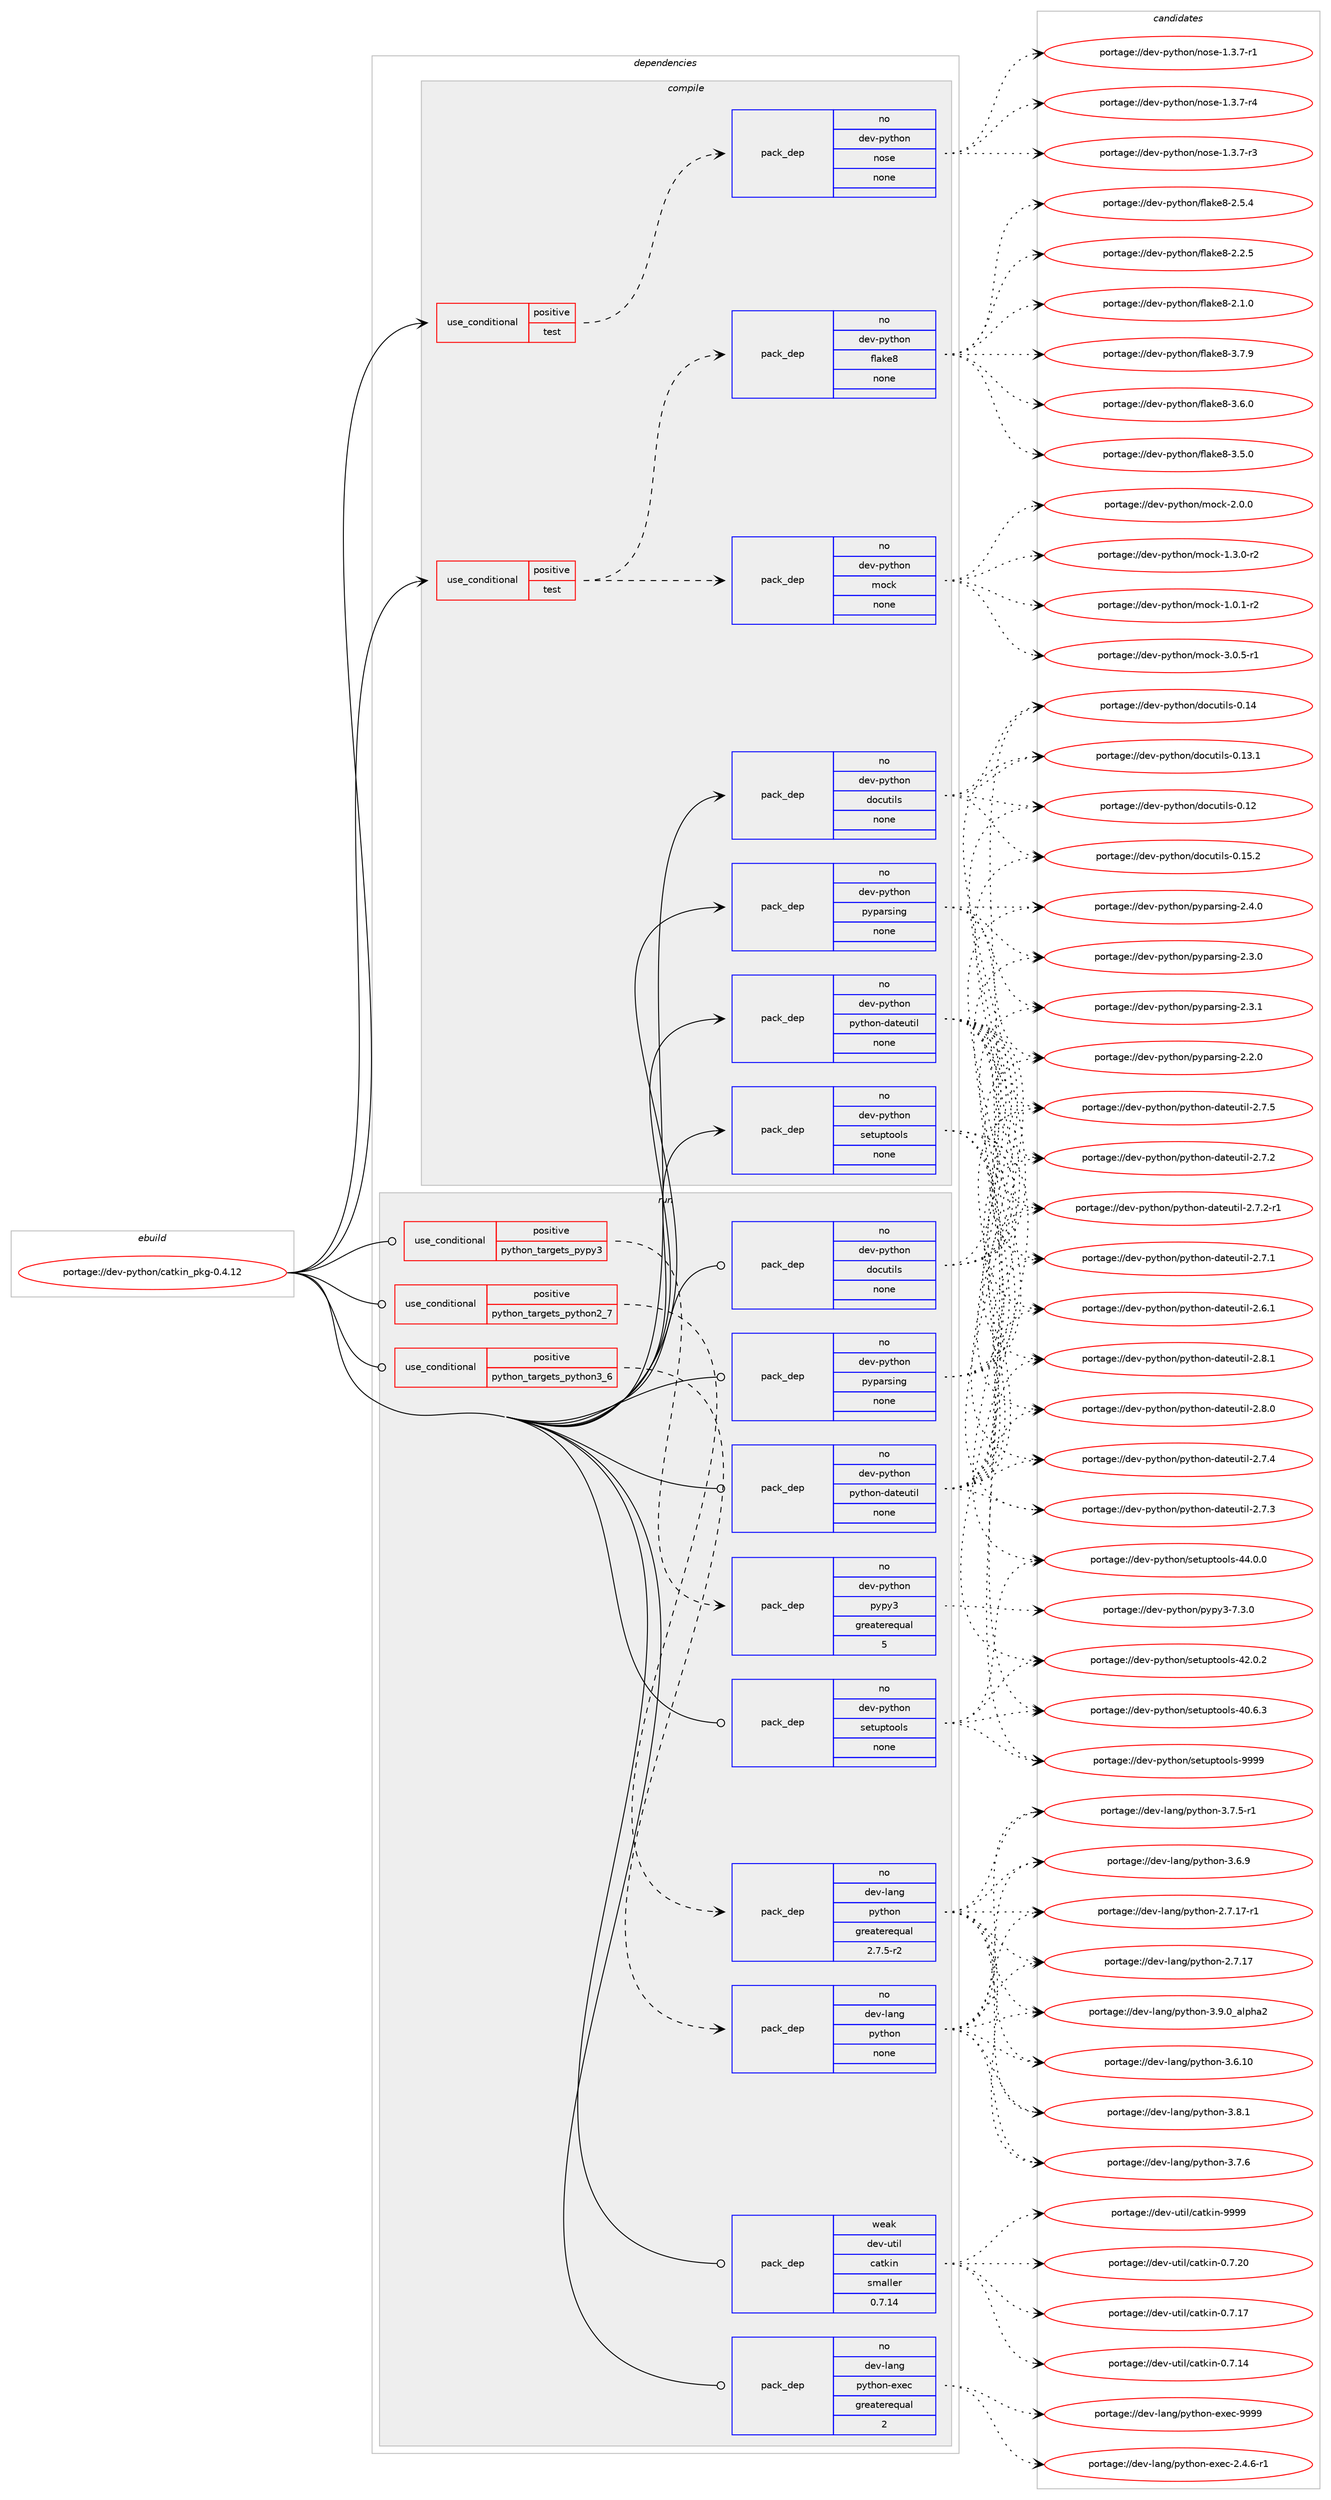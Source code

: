 digraph prolog {

# *************
# Graph options
# *************

newrank=true;
concentrate=true;
compound=true;
graph [rankdir=LR,fontname=Helvetica,fontsize=10,ranksep=1.5];#, ranksep=2.5, nodesep=0.2];
edge  [arrowhead=vee];
node  [fontname=Helvetica,fontsize=10];

# **********
# The ebuild
# **********

subgraph cluster_leftcol {
color=gray;
label=<<i>ebuild</i>>;
id [label="portage://dev-python/catkin_pkg-0.4.12", color=red, width=4, href="../dev-python/catkin_pkg-0.4.12.svg"];
}

# ****************
# The dependencies
# ****************

subgraph cluster_midcol {
color=gray;
label=<<i>dependencies</i>>;
subgraph cluster_compile {
fillcolor="#eeeeee";
style=filled;
label=<<i>compile</i>>;
subgraph cond118010 {
dependency467960 [label=<<TABLE BORDER="0" CELLBORDER="1" CELLSPACING="0" CELLPADDING="4"><TR><TD ROWSPAN="3" CELLPADDING="10">use_conditional</TD></TR><TR><TD>positive</TD></TR><TR><TD>test</TD></TR></TABLE>>, shape=none, color=red];
subgraph pack344943 {
dependency467961 [label=<<TABLE BORDER="0" CELLBORDER="1" CELLSPACING="0" CELLPADDING="4" WIDTH="220"><TR><TD ROWSPAN="6" CELLPADDING="30">pack_dep</TD></TR><TR><TD WIDTH="110">no</TD></TR><TR><TD>dev-python</TD></TR><TR><TD>flake8</TD></TR><TR><TD>none</TD></TR><TR><TD></TD></TR></TABLE>>, shape=none, color=blue];
}
dependency467960:e -> dependency467961:w [weight=20,style="dashed",arrowhead="vee"];
subgraph pack344944 {
dependency467962 [label=<<TABLE BORDER="0" CELLBORDER="1" CELLSPACING="0" CELLPADDING="4" WIDTH="220"><TR><TD ROWSPAN="6" CELLPADDING="30">pack_dep</TD></TR><TR><TD WIDTH="110">no</TD></TR><TR><TD>dev-python</TD></TR><TR><TD>mock</TD></TR><TR><TD>none</TD></TR><TR><TD></TD></TR></TABLE>>, shape=none, color=blue];
}
dependency467960:e -> dependency467962:w [weight=20,style="dashed",arrowhead="vee"];
}
id:e -> dependency467960:w [weight=20,style="solid",arrowhead="vee"];
subgraph cond118011 {
dependency467963 [label=<<TABLE BORDER="0" CELLBORDER="1" CELLSPACING="0" CELLPADDING="4"><TR><TD ROWSPAN="3" CELLPADDING="10">use_conditional</TD></TR><TR><TD>positive</TD></TR><TR><TD>test</TD></TR></TABLE>>, shape=none, color=red];
subgraph pack344945 {
dependency467964 [label=<<TABLE BORDER="0" CELLBORDER="1" CELLSPACING="0" CELLPADDING="4" WIDTH="220"><TR><TD ROWSPAN="6" CELLPADDING="30">pack_dep</TD></TR><TR><TD WIDTH="110">no</TD></TR><TR><TD>dev-python</TD></TR><TR><TD>nose</TD></TR><TR><TD>none</TD></TR><TR><TD></TD></TR></TABLE>>, shape=none, color=blue];
}
dependency467963:e -> dependency467964:w [weight=20,style="dashed",arrowhead="vee"];
}
id:e -> dependency467963:w [weight=20,style="solid",arrowhead="vee"];
subgraph pack344946 {
dependency467965 [label=<<TABLE BORDER="0" CELLBORDER="1" CELLSPACING="0" CELLPADDING="4" WIDTH="220"><TR><TD ROWSPAN="6" CELLPADDING="30">pack_dep</TD></TR><TR><TD WIDTH="110">no</TD></TR><TR><TD>dev-python</TD></TR><TR><TD>docutils</TD></TR><TR><TD>none</TD></TR><TR><TD></TD></TR></TABLE>>, shape=none, color=blue];
}
id:e -> dependency467965:w [weight=20,style="solid",arrowhead="vee"];
subgraph pack344947 {
dependency467966 [label=<<TABLE BORDER="0" CELLBORDER="1" CELLSPACING="0" CELLPADDING="4" WIDTH="220"><TR><TD ROWSPAN="6" CELLPADDING="30">pack_dep</TD></TR><TR><TD WIDTH="110">no</TD></TR><TR><TD>dev-python</TD></TR><TR><TD>pyparsing</TD></TR><TR><TD>none</TD></TR><TR><TD></TD></TR></TABLE>>, shape=none, color=blue];
}
id:e -> dependency467966:w [weight=20,style="solid",arrowhead="vee"];
subgraph pack344948 {
dependency467967 [label=<<TABLE BORDER="0" CELLBORDER="1" CELLSPACING="0" CELLPADDING="4" WIDTH="220"><TR><TD ROWSPAN="6" CELLPADDING="30">pack_dep</TD></TR><TR><TD WIDTH="110">no</TD></TR><TR><TD>dev-python</TD></TR><TR><TD>python-dateutil</TD></TR><TR><TD>none</TD></TR><TR><TD></TD></TR></TABLE>>, shape=none, color=blue];
}
id:e -> dependency467967:w [weight=20,style="solid",arrowhead="vee"];
subgraph pack344949 {
dependency467968 [label=<<TABLE BORDER="0" CELLBORDER="1" CELLSPACING="0" CELLPADDING="4" WIDTH="220"><TR><TD ROWSPAN="6" CELLPADDING="30">pack_dep</TD></TR><TR><TD WIDTH="110">no</TD></TR><TR><TD>dev-python</TD></TR><TR><TD>setuptools</TD></TR><TR><TD>none</TD></TR><TR><TD></TD></TR></TABLE>>, shape=none, color=blue];
}
id:e -> dependency467968:w [weight=20,style="solid",arrowhead="vee"];
}
subgraph cluster_compileandrun {
fillcolor="#eeeeee";
style=filled;
label=<<i>compile and run</i>>;
}
subgraph cluster_run {
fillcolor="#eeeeee";
style=filled;
label=<<i>run</i>>;
subgraph cond118012 {
dependency467969 [label=<<TABLE BORDER="0" CELLBORDER="1" CELLSPACING="0" CELLPADDING="4"><TR><TD ROWSPAN="3" CELLPADDING="10">use_conditional</TD></TR><TR><TD>positive</TD></TR><TR><TD>python_targets_pypy3</TD></TR></TABLE>>, shape=none, color=red];
subgraph pack344950 {
dependency467970 [label=<<TABLE BORDER="0" CELLBORDER="1" CELLSPACING="0" CELLPADDING="4" WIDTH="220"><TR><TD ROWSPAN="6" CELLPADDING="30">pack_dep</TD></TR><TR><TD WIDTH="110">no</TD></TR><TR><TD>dev-python</TD></TR><TR><TD>pypy3</TD></TR><TR><TD>greaterequal</TD></TR><TR><TD>5</TD></TR></TABLE>>, shape=none, color=blue];
}
dependency467969:e -> dependency467970:w [weight=20,style="dashed",arrowhead="vee"];
}
id:e -> dependency467969:w [weight=20,style="solid",arrowhead="odot"];
subgraph cond118013 {
dependency467971 [label=<<TABLE BORDER="0" CELLBORDER="1" CELLSPACING="0" CELLPADDING="4"><TR><TD ROWSPAN="3" CELLPADDING="10">use_conditional</TD></TR><TR><TD>positive</TD></TR><TR><TD>python_targets_python2_7</TD></TR></TABLE>>, shape=none, color=red];
subgraph pack344951 {
dependency467972 [label=<<TABLE BORDER="0" CELLBORDER="1" CELLSPACING="0" CELLPADDING="4" WIDTH="220"><TR><TD ROWSPAN="6" CELLPADDING="30">pack_dep</TD></TR><TR><TD WIDTH="110">no</TD></TR><TR><TD>dev-lang</TD></TR><TR><TD>python</TD></TR><TR><TD>greaterequal</TD></TR><TR><TD>2.7.5-r2</TD></TR></TABLE>>, shape=none, color=blue];
}
dependency467971:e -> dependency467972:w [weight=20,style="dashed",arrowhead="vee"];
}
id:e -> dependency467971:w [weight=20,style="solid",arrowhead="odot"];
subgraph cond118014 {
dependency467973 [label=<<TABLE BORDER="0" CELLBORDER="1" CELLSPACING="0" CELLPADDING="4"><TR><TD ROWSPAN="3" CELLPADDING="10">use_conditional</TD></TR><TR><TD>positive</TD></TR><TR><TD>python_targets_python3_6</TD></TR></TABLE>>, shape=none, color=red];
subgraph pack344952 {
dependency467974 [label=<<TABLE BORDER="0" CELLBORDER="1" CELLSPACING="0" CELLPADDING="4" WIDTH="220"><TR><TD ROWSPAN="6" CELLPADDING="30">pack_dep</TD></TR><TR><TD WIDTH="110">no</TD></TR><TR><TD>dev-lang</TD></TR><TR><TD>python</TD></TR><TR><TD>none</TD></TR><TR><TD></TD></TR></TABLE>>, shape=none, color=blue];
}
dependency467973:e -> dependency467974:w [weight=20,style="dashed",arrowhead="vee"];
}
id:e -> dependency467973:w [weight=20,style="solid",arrowhead="odot"];
subgraph pack344953 {
dependency467975 [label=<<TABLE BORDER="0" CELLBORDER="1" CELLSPACING="0" CELLPADDING="4" WIDTH="220"><TR><TD ROWSPAN="6" CELLPADDING="30">pack_dep</TD></TR><TR><TD WIDTH="110">no</TD></TR><TR><TD>dev-lang</TD></TR><TR><TD>python-exec</TD></TR><TR><TD>greaterequal</TD></TR><TR><TD>2</TD></TR></TABLE>>, shape=none, color=blue];
}
id:e -> dependency467975:w [weight=20,style="solid",arrowhead="odot"];
subgraph pack344954 {
dependency467976 [label=<<TABLE BORDER="0" CELLBORDER="1" CELLSPACING="0" CELLPADDING="4" WIDTH="220"><TR><TD ROWSPAN="6" CELLPADDING="30">pack_dep</TD></TR><TR><TD WIDTH="110">no</TD></TR><TR><TD>dev-python</TD></TR><TR><TD>docutils</TD></TR><TR><TD>none</TD></TR><TR><TD></TD></TR></TABLE>>, shape=none, color=blue];
}
id:e -> dependency467976:w [weight=20,style="solid",arrowhead="odot"];
subgraph pack344955 {
dependency467977 [label=<<TABLE BORDER="0" CELLBORDER="1" CELLSPACING="0" CELLPADDING="4" WIDTH="220"><TR><TD ROWSPAN="6" CELLPADDING="30">pack_dep</TD></TR><TR><TD WIDTH="110">no</TD></TR><TR><TD>dev-python</TD></TR><TR><TD>pyparsing</TD></TR><TR><TD>none</TD></TR><TR><TD></TD></TR></TABLE>>, shape=none, color=blue];
}
id:e -> dependency467977:w [weight=20,style="solid",arrowhead="odot"];
subgraph pack344956 {
dependency467978 [label=<<TABLE BORDER="0" CELLBORDER="1" CELLSPACING="0" CELLPADDING="4" WIDTH="220"><TR><TD ROWSPAN="6" CELLPADDING="30">pack_dep</TD></TR><TR><TD WIDTH="110">no</TD></TR><TR><TD>dev-python</TD></TR><TR><TD>python-dateutil</TD></TR><TR><TD>none</TD></TR><TR><TD></TD></TR></TABLE>>, shape=none, color=blue];
}
id:e -> dependency467978:w [weight=20,style="solid",arrowhead="odot"];
subgraph pack344957 {
dependency467979 [label=<<TABLE BORDER="0" CELLBORDER="1" CELLSPACING="0" CELLPADDING="4" WIDTH="220"><TR><TD ROWSPAN="6" CELLPADDING="30">pack_dep</TD></TR><TR><TD WIDTH="110">no</TD></TR><TR><TD>dev-python</TD></TR><TR><TD>setuptools</TD></TR><TR><TD>none</TD></TR><TR><TD></TD></TR></TABLE>>, shape=none, color=blue];
}
id:e -> dependency467979:w [weight=20,style="solid",arrowhead="odot"];
subgraph pack344958 {
dependency467980 [label=<<TABLE BORDER="0" CELLBORDER="1" CELLSPACING="0" CELLPADDING="4" WIDTH="220"><TR><TD ROWSPAN="6" CELLPADDING="30">pack_dep</TD></TR><TR><TD WIDTH="110">weak</TD></TR><TR><TD>dev-util</TD></TR><TR><TD>catkin</TD></TR><TR><TD>smaller</TD></TR><TR><TD>0.7.14</TD></TR></TABLE>>, shape=none, color=blue];
}
id:e -> dependency467980:w [weight=20,style="solid",arrowhead="odot"];
}
}

# **************
# The candidates
# **************

subgraph cluster_choices {
rank=same;
color=gray;
label=<<i>candidates</i>>;

subgraph choice344943 {
color=black;
nodesep=1;
choice10010111845112121116104111110471021089710710156455146554657 [label="portage://dev-python/flake8-3.7.9", color=red, width=4,href="../dev-python/flake8-3.7.9.svg"];
choice10010111845112121116104111110471021089710710156455146544648 [label="portage://dev-python/flake8-3.6.0", color=red, width=4,href="../dev-python/flake8-3.6.0.svg"];
choice10010111845112121116104111110471021089710710156455146534648 [label="portage://dev-python/flake8-3.5.0", color=red, width=4,href="../dev-python/flake8-3.5.0.svg"];
choice10010111845112121116104111110471021089710710156455046534652 [label="portage://dev-python/flake8-2.5.4", color=red, width=4,href="../dev-python/flake8-2.5.4.svg"];
choice10010111845112121116104111110471021089710710156455046504653 [label="portage://dev-python/flake8-2.2.5", color=red, width=4,href="../dev-python/flake8-2.2.5.svg"];
choice10010111845112121116104111110471021089710710156455046494648 [label="portage://dev-python/flake8-2.1.0", color=red, width=4,href="../dev-python/flake8-2.1.0.svg"];
dependency467961:e -> choice10010111845112121116104111110471021089710710156455146554657:w [style=dotted,weight="100"];
dependency467961:e -> choice10010111845112121116104111110471021089710710156455146544648:w [style=dotted,weight="100"];
dependency467961:e -> choice10010111845112121116104111110471021089710710156455146534648:w [style=dotted,weight="100"];
dependency467961:e -> choice10010111845112121116104111110471021089710710156455046534652:w [style=dotted,weight="100"];
dependency467961:e -> choice10010111845112121116104111110471021089710710156455046504653:w [style=dotted,weight="100"];
dependency467961:e -> choice10010111845112121116104111110471021089710710156455046494648:w [style=dotted,weight="100"];
}
subgraph choice344944 {
color=black;
nodesep=1;
choice1001011184511212111610411111047109111991074551464846534511449 [label="portage://dev-python/mock-3.0.5-r1", color=red, width=4,href="../dev-python/mock-3.0.5-r1.svg"];
choice100101118451121211161041111104710911199107455046484648 [label="portage://dev-python/mock-2.0.0", color=red, width=4,href="../dev-python/mock-2.0.0.svg"];
choice1001011184511212111610411111047109111991074549465146484511450 [label="portage://dev-python/mock-1.3.0-r2", color=red, width=4,href="../dev-python/mock-1.3.0-r2.svg"];
choice1001011184511212111610411111047109111991074549464846494511450 [label="portage://dev-python/mock-1.0.1-r2", color=red, width=4,href="../dev-python/mock-1.0.1-r2.svg"];
dependency467962:e -> choice1001011184511212111610411111047109111991074551464846534511449:w [style=dotted,weight="100"];
dependency467962:e -> choice100101118451121211161041111104710911199107455046484648:w [style=dotted,weight="100"];
dependency467962:e -> choice1001011184511212111610411111047109111991074549465146484511450:w [style=dotted,weight="100"];
dependency467962:e -> choice1001011184511212111610411111047109111991074549464846494511450:w [style=dotted,weight="100"];
}
subgraph choice344945 {
color=black;
nodesep=1;
choice10010111845112121116104111110471101111151014549465146554511452 [label="portage://dev-python/nose-1.3.7-r4", color=red, width=4,href="../dev-python/nose-1.3.7-r4.svg"];
choice10010111845112121116104111110471101111151014549465146554511451 [label="portage://dev-python/nose-1.3.7-r3", color=red, width=4,href="../dev-python/nose-1.3.7-r3.svg"];
choice10010111845112121116104111110471101111151014549465146554511449 [label="portage://dev-python/nose-1.3.7-r1", color=red, width=4,href="../dev-python/nose-1.3.7-r1.svg"];
dependency467964:e -> choice10010111845112121116104111110471101111151014549465146554511452:w [style=dotted,weight="100"];
dependency467964:e -> choice10010111845112121116104111110471101111151014549465146554511451:w [style=dotted,weight="100"];
dependency467964:e -> choice10010111845112121116104111110471101111151014549465146554511449:w [style=dotted,weight="100"];
}
subgraph choice344946 {
color=black;
nodesep=1;
choice10010111845112121116104111110471001119911711610510811545484649534650 [label="portage://dev-python/docutils-0.15.2", color=red, width=4,href="../dev-python/docutils-0.15.2.svg"];
choice1001011184511212111610411111047100111991171161051081154548464952 [label="portage://dev-python/docutils-0.14", color=red, width=4,href="../dev-python/docutils-0.14.svg"];
choice10010111845112121116104111110471001119911711610510811545484649514649 [label="portage://dev-python/docutils-0.13.1", color=red, width=4,href="../dev-python/docutils-0.13.1.svg"];
choice1001011184511212111610411111047100111991171161051081154548464950 [label="portage://dev-python/docutils-0.12", color=red, width=4,href="../dev-python/docutils-0.12.svg"];
dependency467965:e -> choice10010111845112121116104111110471001119911711610510811545484649534650:w [style=dotted,weight="100"];
dependency467965:e -> choice1001011184511212111610411111047100111991171161051081154548464952:w [style=dotted,weight="100"];
dependency467965:e -> choice10010111845112121116104111110471001119911711610510811545484649514649:w [style=dotted,weight="100"];
dependency467965:e -> choice1001011184511212111610411111047100111991171161051081154548464950:w [style=dotted,weight="100"];
}
subgraph choice344947 {
color=black;
nodesep=1;
choice100101118451121211161041111104711212111297114115105110103455046524648 [label="portage://dev-python/pyparsing-2.4.0", color=red, width=4,href="../dev-python/pyparsing-2.4.0.svg"];
choice100101118451121211161041111104711212111297114115105110103455046514649 [label="portage://dev-python/pyparsing-2.3.1", color=red, width=4,href="../dev-python/pyparsing-2.3.1.svg"];
choice100101118451121211161041111104711212111297114115105110103455046514648 [label="portage://dev-python/pyparsing-2.3.0", color=red, width=4,href="../dev-python/pyparsing-2.3.0.svg"];
choice100101118451121211161041111104711212111297114115105110103455046504648 [label="portage://dev-python/pyparsing-2.2.0", color=red, width=4,href="../dev-python/pyparsing-2.2.0.svg"];
dependency467966:e -> choice100101118451121211161041111104711212111297114115105110103455046524648:w [style=dotted,weight="100"];
dependency467966:e -> choice100101118451121211161041111104711212111297114115105110103455046514649:w [style=dotted,weight="100"];
dependency467966:e -> choice100101118451121211161041111104711212111297114115105110103455046514648:w [style=dotted,weight="100"];
dependency467966:e -> choice100101118451121211161041111104711212111297114115105110103455046504648:w [style=dotted,weight="100"];
}
subgraph choice344948 {
color=black;
nodesep=1;
choice10010111845112121116104111110471121211161041111104510097116101117116105108455046564649 [label="portage://dev-python/python-dateutil-2.8.1", color=red, width=4,href="../dev-python/python-dateutil-2.8.1.svg"];
choice10010111845112121116104111110471121211161041111104510097116101117116105108455046564648 [label="portage://dev-python/python-dateutil-2.8.0", color=red, width=4,href="../dev-python/python-dateutil-2.8.0.svg"];
choice10010111845112121116104111110471121211161041111104510097116101117116105108455046554653 [label="portage://dev-python/python-dateutil-2.7.5", color=red, width=4,href="../dev-python/python-dateutil-2.7.5.svg"];
choice10010111845112121116104111110471121211161041111104510097116101117116105108455046554652 [label="portage://dev-python/python-dateutil-2.7.4", color=red, width=4,href="../dev-python/python-dateutil-2.7.4.svg"];
choice10010111845112121116104111110471121211161041111104510097116101117116105108455046554651 [label="portage://dev-python/python-dateutil-2.7.3", color=red, width=4,href="../dev-python/python-dateutil-2.7.3.svg"];
choice100101118451121211161041111104711212111610411111045100971161011171161051084550465546504511449 [label="portage://dev-python/python-dateutil-2.7.2-r1", color=red, width=4,href="../dev-python/python-dateutil-2.7.2-r1.svg"];
choice10010111845112121116104111110471121211161041111104510097116101117116105108455046554650 [label="portage://dev-python/python-dateutil-2.7.2", color=red, width=4,href="../dev-python/python-dateutil-2.7.2.svg"];
choice10010111845112121116104111110471121211161041111104510097116101117116105108455046554649 [label="portage://dev-python/python-dateutil-2.7.1", color=red, width=4,href="../dev-python/python-dateutil-2.7.1.svg"];
choice10010111845112121116104111110471121211161041111104510097116101117116105108455046544649 [label="portage://dev-python/python-dateutil-2.6.1", color=red, width=4,href="../dev-python/python-dateutil-2.6.1.svg"];
dependency467967:e -> choice10010111845112121116104111110471121211161041111104510097116101117116105108455046564649:w [style=dotted,weight="100"];
dependency467967:e -> choice10010111845112121116104111110471121211161041111104510097116101117116105108455046564648:w [style=dotted,weight="100"];
dependency467967:e -> choice10010111845112121116104111110471121211161041111104510097116101117116105108455046554653:w [style=dotted,weight="100"];
dependency467967:e -> choice10010111845112121116104111110471121211161041111104510097116101117116105108455046554652:w [style=dotted,weight="100"];
dependency467967:e -> choice10010111845112121116104111110471121211161041111104510097116101117116105108455046554651:w [style=dotted,weight="100"];
dependency467967:e -> choice100101118451121211161041111104711212111610411111045100971161011171161051084550465546504511449:w [style=dotted,weight="100"];
dependency467967:e -> choice10010111845112121116104111110471121211161041111104510097116101117116105108455046554650:w [style=dotted,weight="100"];
dependency467967:e -> choice10010111845112121116104111110471121211161041111104510097116101117116105108455046554649:w [style=dotted,weight="100"];
dependency467967:e -> choice10010111845112121116104111110471121211161041111104510097116101117116105108455046544649:w [style=dotted,weight="100"];
}
subgraph choice344949 {
color=black;
nodesep=1;
choice10010111845112121116104111110471151011161171121161111111081154557575757 [label="portage://dev-python/setuptools-9999", color=red, width=4,href="../dev-python/setuptools-9999.svg"];
choice100101118451121211161041111104711510111611711211611111110811545525246484648 [label="portage://dev-python/setuptools-44.0.0", color=red, width=4,href="../dev-python/setuptools-44.0.0.svg"];
choice100101118451121211161041111104711510111611711211611111110811545525046484650 [label="portage://dev-python/setuptools-42.0.2", color=red, width=4,href="../dev-python/setuptools-42.0.2.svg"];
choice100101118451121211161041111104711510111611711211611111110811545524846544651 [label="portage://dev-python/setuptools-40.6.3", color=red, width=4,href="../dev-python/setuptools-40.6.3.svg"];
dependency467968:e -> choice10010111845112121116104111110471151011161171121161111111081154557575757:w [style=dotted,weight="100"];
dependency467968:e -> choice100101118451121211161041111104711510111611711211611111110811545525246484648:w [style=dotted,weight="100"];
dependency467968:e -> choice100101118451121211161041111104711510111611711211611111110811545525046484650:w [style=dotted,weight="100"];
dependency467968:e -> choice100101118451121211161041111104711510111611711211611111110811545524846544651:w [style=dotted,weight="100"];
}
subgraph choice344950 {
color=black;
nodesep=1;
choice100101118451121211161041111104711212111212151455546514648 [label="portage://dev-python/pypy3-7.3.0", color=red, width=4,href="../dev-python/pypy3-7.3.0.svg"];
dependency467970:e -> choice100101118451121211161041111104711212111212151455546514648:w [style=dotted,weight="100"];
}
subgraph choice344951 {
color=black;
nodesep=1;
choice10010111845108971101034711212111610411111045514657464895971081121049750 [label="portage://dev-lang/python-3.9.0_alpha2", color=red, width=4,href="../dev-lang/python-3.9.0_alpha2.svg"];
choice100101118451089711010347112121116104111110455146564649 [label="portage://dev-lang/python-3.8.1", color=red, width=4,href="../dev-lang/python-3.8.1.svg"];
choice100101118451089711010347112121116104111110455146554654 [label="portage://dev-lang/python-3.7.6", color=red, width=4,href="../dev-lang/python-3.7.6.svg"];
choice1001011184510897110103471121211161041111104551465546534511449 [label="portage://dev-lang/python-3.7.5-r1", color=red, width=4,href="../dev-lang/python-3.7.5-r1.svg"];
choice100101118451089711010347112121116104111110455146544657 [label="portage://dev-lang/python-3.6.9", color=red, width=4,href="../dev-lang/python-3.6.9.svg"];
choice10010111845108971101034711212111610411111045514654464948 [label="portage://dev-lang/python-3.6.10", color=red, width=4,href="../dev-lang/python-3.6.10.svg"];
choice100101118451089711010347112121116104111110455046554649554511449 [label="portage://dev-lang/python-2.7.17-r1", color=red, width=4,href="../dev-lang/python-2.7.17-r1.svg"];
choice10010111845108971101034711212111610411111045504655464955 [label="portage://dev-lang/python-2.7.17", color=red, width=4,href="../dev-lang/python-2.7.17.svg"];
dependency467972:e -> choice10010111845108971101034711212111610411111045514657464895971081121049750:w [style=dotted,weight="100"];
dependency467972:e -> choice100101118451089711010347112121116104111110455146564649:w [style=dotted,weight="100"];
dependency467972:e -> choice100101118451089711010347112121116104111110455146554654:w [style=dotted,weight="100"];
dependency467972:e -> choice1001011184510897110103471121211161041111104551465546534511449:w [style=dotted,weight="100"];
dependency467972:e -> choice100101118451089711010347112121116104111110455146544657:w [style=dotted,weight="100"];
dependency467972:e -> choice10010111845108971101034711212111610411111045514654464948:w [style=dotted,weight="100"];
dependency467972:e -> choice100101118451089711010347112121116104111110455046554649554511449:w [style=dotted,weight="100"];
dependency467972:e -> choice10010111845108971101034711212111610411111045504655464955:w [style=dotted,weight="100"];
}
subgraph choice344952 {
color=black;
nodesep=1;
choice10010111845108971101034711212111610411111045514657464895971081121049750 [label="portage://dev-lang/python-3.9.0_alpha2", color=red, width=4,href="../dev-lang/python-3.9.0_alpha2.svg"];
choice100101118451089711010347112121116104111110455146564649 [label="portage://dev-lang/python-3.8.1", color=red, width=4,href="../dev-lang/python-3.8.1.svg"];
choice100101118451089711010347112121116104111110455146554654 [label="portage://dev-lang/python-3.7.6", color=red, width=4,href="../dev-lang/python-3.7.6.svg"];
choice1001011184510897110103471121211161041111104551465546534511449 [label="portage://dev-lang/python-3.7.5-r1", color=red, width=4,href="../dev-lang/python-3.7.5-r1.svg"];
choice100101118451089711010347112121116104111110455146544657 [label="portage://dev-lang/python-3.6.9", color=red, width=4,href="../dev-lang/python-3.6.9.svg"];
choice10010111845108971101034711212111610411111045514654464948 [label="portage://dev-lang/python-3.6.10", color=red, width=4,href="../dev-lang/python-3.6.10.svg"];
choice100101118451089711010347112121116104111110455046554649554511449 [label="portage://dev-lang/python-2.7.17-r1", color=red, width=4,href="../dev-lang/python-2.7.17-r1.svg"];
choice10010111845108971101034711212111610411111045504655464955 [label="portage://dev-lang/python-2.7.17", color=red, width=4,href="../dev-lang/python-2.7.17.svg"];
dependency467974:e -> choice10010111845108971101034711212111610411111045514657464895971081121049750:w [style=dotted,weight="100"];
dependency467974:e -> choice100101118451089711010347112121116104111110455146564649:w [style=dotted,weight="100"];
dependency467974:e -> choice100101118451089711010347112121116104111110455146554654:w [style=dotted,weight="100"];
dependency467974:e -> choice1001011184510897110103471121211161041111104551465546534511449:w [style=dotted,weight="100"];
dependency467974:e -> choice100101118451089711010347112121116104111110455146544657:w [style=dotted,weight="100"];
dependency467974:e -> choice10010111845108971101034711212111610411111045514654464948:w [style=dotted,weight="100"];
dependency467974:e -> choice100101118451089711010347112121116104111110455046554649554511449:w [style=dotted,weight="100"];
dependency467974:e -> choice10010111845108971101034711212111610411111045504655464955:w [style=dotted,weight="100"];
}
subgraph choice344953 {
color=black;
nodesep=1;
choice10010111845108971101034711212111610411111045101120101994557575757 [label="portage://dev-lang/python-exec-9999", color=red, width=4,href="../dev-lang/python-exec-9999.svg"];
choice10010111845108971101034711212111610411111045101120101994550465246544511449 [label="portage://dev-lang/python-exec-2.4.6-r1", color=red, width=4,href="../dev-lang/python-exec-2.4.6-r1.svg"];
dependency467975:e -> choice10010111845108971101034711212111610411111045101120101994557575757:w [style=dotted,weight="100"];
dependency467975:e -> choice10010111845108971101034711212111610411111045101120101994550465246544511449:w [style=dotted,weight="100"];
}
subgraph choice344954 {
color=black;
nodesep=1;
choice10010111845112121116104111110471001119911711610510811545484649534650 [label="portage://dev-python/docutils-0.15.2", color=red, width=4,href="../dev-python/docutils-0.15.2.svg"];
choice1001011184511212111610411111047100111991171161051081154548464952 [label="portage://dev-python/docutils-0.14", color=red, width=4,href="../dev-python/docutils-0.14.svg"];
choice10010111845112121116104111110471001119911711610510811545484649514649 [label="portage://dev-python/docutils-0.13.1", color=red, width=4,href="../dev-python/docutils-0.13.1.svg"];
choice1001011184511212111610411111047100111991171161051081154548464950 [label="portage://dev-python/docutils-0.12", color=red, width=4,href="../dev-python/docutils-0.12.svg"];
dependency467976:e -> choice10010111845112121116104111110471001119911711610510811545484649534650:w [style=dotted,weight="100"];
dependency467976:e -> choice1001011184511212111610411111047100111991171161051081154548464952:w [style=dotted,weight="100"];
dependency467976:e -> choice10010111845112121116104111110471001119911711610510811545484649514649:w [style=dotted,weight="100"];
dependency467976:e -> choice1001011184511212111610411111047100111991171161051081154548464950:w [style=dotted,weight="100"];
}
subgraph choice344955 {
color=black;
nodesep=1;
choice100101118451121211161041111104711212111297114115105110103455046524648 [label="portage://dev-python/pyparsing-2.4.0", color=red, width=4,href="../dev-python/pyparsing-2.4.0.svg"];
choice100101118451121211161041111104711212111297114115105110103455046514649 [label="portage://dev-python/pyparsing-2.3.1", color=red, width=4,href="../dev-python/pyparsing-2.3.1.svg"];
choice100101118451121211161041111104711212111297114115105110103455046514648 [label="portage://dev-python/pyparsing-2.3.0", color=red, width=4,href="../dev-python/pyparsing-2.3.0.svg"];
choice100101118451121211161041111104711212111297114115105110103455046504648 [label="portage://dev-python/pyparsing-2.2.0", color=red, width=4,href="../dev-python/pyparsing-2.2.0.svg"];
dependency467977:e -> choice100101118451121211161041111104711212111297114115105110103455046524648:w [style=dotted,weight="100"];
dependency467977:e -> choice100101118451121211161041111104711212111297114115105110103455046514649:w [style=dotted,weight="100"];
dependency467977:e -> choice100101118451121211161041111104711212111297114115105110103455046514648:w [style=dotted,weight="100"];
dependency467977:e -> choice100101118451121211161041111104711212111297114115105110103455046504648:w [style=dotted,weight="100"];
}
subgraph choice344956 {
color=black;
nodesep=1;
choice10010111845112121116104111110471121211161041111104510097116101117116105108455046564649 [label="portage://dev-python/python-dateutil-2.8.1", color=red, width=4,href="../dev-python/python-dateutil-2.8.1.svg"];
choice10010111845112121116104111110471121211161041111104510097116101117116105108455046564648 [label="portage://dev-python/python-dateutil-2.8.0", color=red, width=4,href="../dev-python/python-dateutil-2.8.0.svg"];
choice10010111845112121116104111110471121211161041111104510097116101117116105108455046554653 [label="portage://dev-python/python-dateutil-2.7.5", color=red, width=4,href="../dev-python/python-dateutil-2.7.5.svg"];
choice10010111845112121116104111110471121211161041111104510097116101117116105108455046554652 [label="portage://dev-python/python-dateutil-2.7.4", color=red, width=4,href="../dev-python/python-dateutil-2.7.4.svg"];
choice10010111845112121116104111110471121211161041111104510097116101117116105108455046554651 [label="portage://dev-python/python-dateutil-2.7.3", color=red, width=4,href="../dev-python/python-dateutil-2.7.3.svg"];
choice100101118451121211161041111104711212111610411111045100971161011171161051084550465546504511449 [label="portage://dev-python/python-dateutil-2.7.2-r1", color=red, width=4,href="../dev-python/python-dateutil-2.7.2-r1.svg"];
choice10010111845112121116104111110471121211161041111104510097116101117116105108455046554650 [label="portage://dev-python/python-dateutil-2.7.2", color=red, width=4,href="../dev-python/python-dateutil-2.7.2.svg"];
choice10010111845112121116104111110471121211161041111104510097116101117116105108455046554649 [label="portage://dev-python/python-dateutil-2.7.1", color=red, width=4,href="../dev-python/python-dateutil-2.7.1.svg"];
choice10010111845112121116104111110471121211161041111104510097116101117116105108455046544649 [label="portage://dev-python/python-dateutil-2.6.1", color=red, width=4,href="../dev-python/python-dateutil-2.6.1.svg"];
dependency467978:e -> choice10010111845112121116104111110471121211161041111104510097116101117116105108455046564649:w [style=dotted,weight="100"];
dependency467978:e -> choice10010111845112121116104111110471121211161041111104510097116101117116105108455046564648:w [style=dotted,weight="100"];
dependency467978:e -> choice10010111845112121116104111110471121211161041111104510097116101117116105108455046554653:w [style=dotted,weight="100"];
dependency467978:e -> choice10010111845112121116104111110471121211161041111104510097116101117116105108455046554652:w [style=dotted,weight="100"];
dependency467978:e -> choice10010111845112121116104111110471121211161041111104510097116101117116105108455046554651:w [style=dotted,weight="100"];
dependency467978:e -> choice100101118451121211161041111104711212111610411111045100971161011171161051084550465546504511449:w [style=dotted,weight="100"];
dependency467978:e -> choice10010111845112121116104111110471121211161041111104510097116101117116105108455046554650:w [style=dotted,weight="100"];
dependency467978:e -> choice10010111845112121116104111110471121211161041111104510097116101117116105108455046554649:w [style=dotted,weight="100"];
dependency467978:e -> choice10010111845112121116104111110471121211161041111104510097116101117116105108455046544649:w [style=dotted,weight="100"];
}
subgraph choice344957 {
color=black;
nodesep=1;
choice10010111845112121116104111110471151011161171121161111111081154557575757 [label="portage://dev-python/setuptools-9999", color=red, width=4,href="../dev-python/setuptools-9999.svg"];
choice100101118451121211161041111104711510111611711211611111110811545525246484648 [label="portage://dev-python/setuptools-44.0.0", color=red, width=4,href="../dev-python/setuptools-44.0.0.svg"];
choice100101118451121211161041111104711510111611711211611111110811545525046484650 [label="portage://dev-python/setuptools-42.0.2", color=red, width=4,href="../dev-python/setuptools-42.0.2.svg"];
choice100101118451121211161041111104711510111611711211611111110811545524846544651 [label="portage://dev-python/setuptools-40.6.3", color=red, width=4,href="../dev-python/setuptools-40.6.3.svg"];
dependency467979:e -> choice10010111845112121116104111110471151011161171121161111111081154557575757:w [style=dotted,weight="100"];
dependency467979:e -> choice100101118451121211161041111104711510111611711211611111110811545525246484648:w [style=dotted,weight="100"];
dependency467979:e -> choice100101118451121211161041111104711510111611711211611111110811545525046484650:w [style=dotted,weight="100"];
dependency467979:e -> choice100101118451121211161041111104711510111611711211611111110811545524846544651:w [style=dotted,weight="100"];
}
subgraph choice344958 {
color=black;
nodesep=1;
choice100101118451171161051084799971161071051104557575757 [label="portage://dev-util/catkin-9999", color=red, width=4,href="../dev-util/catkin-9999.svg"];
choice1001011184511711610510847999711610710511045484655465048 [label="portage://dev-util/catkin-0.7.20", color=red, width=4,href="../dev-util/catkin-0.7.20.svg"];
choice1001011184511711610510847999711610710511045484655464955 [label="portage://dev-util/catkin-0.7.17", color=red, width=4,href="../dev-util/catkin-0.7.17.svg"];
choice1001011184511711610510847999711610710511045484655464952 [label="portage://dev-util/catkin-0.7.14", color=red, width=4,href="../dev-util/catkin-0.7.14.svg"];
dependency467980:e -> choice100101118451171161051084799971161071051104557575757:w [style=dotted,weight="100"];
dependency467980:e -> choice1001011184511711610510847999711610710511045484655465048:w [style=dotted,weight="100"];
dependency467980:e -> choice1001011184511711610510847999711610710511045484655464955:w [style=dotted,weight="100"];
dependency467980:e -> choice1001011184511711610510847999711610710511045484655464952:w [style=dotted,weight="100"];
}
}

}
